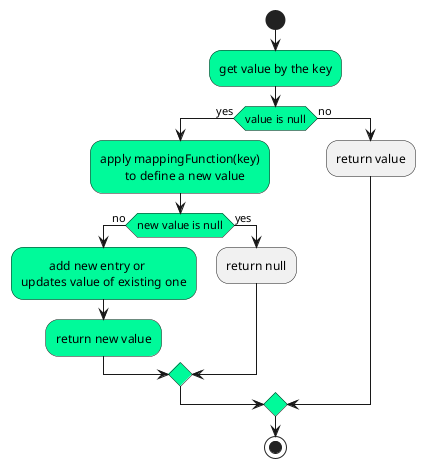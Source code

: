 @startuml
start
 #MediumSpringGreen:get value by the key;
 #MediumSpringGreen:if (value is null) then (yes)
  #MediumSpringGreen:apply mappingFunction(key)\n        to define a new value;
   #MediumSpringGreen:if(new value is null) then (no)
   #MediumSpringGreen:         add new entry or\nupdates value of existing one;
   #MediumSpringGreen:return new value;
   else(yes)
   :return null;
   endif
     else (no)
      :return value;
 endif
stop
@enduml